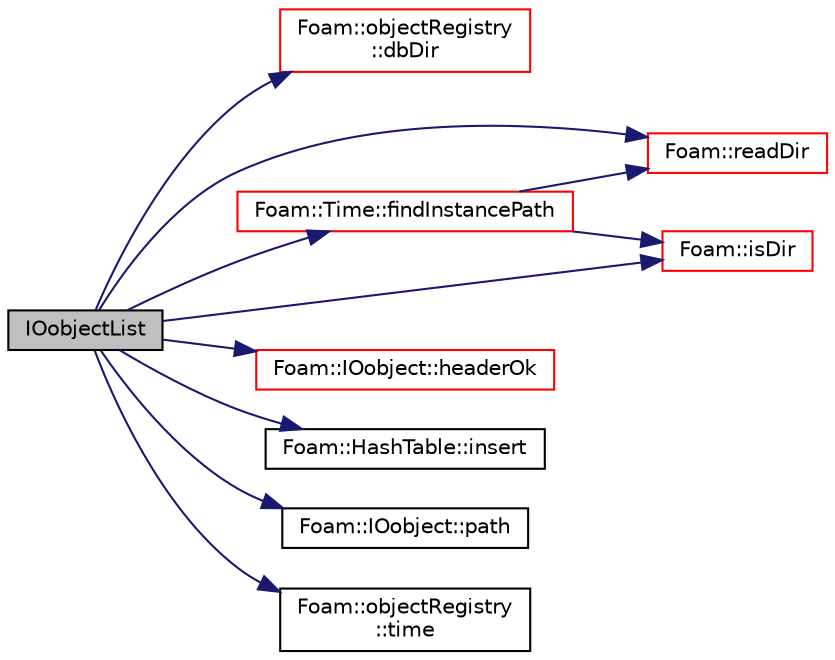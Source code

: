 digraph "IOobjectList"
{
  bgcolor="transparent";
  edge [fontname="Helvetica",fontsize="10",labelfontname="Helvetica",labelfontsize="10"];
  node [fontname="Helvetica",fontsize="10",shape=record];
  rankdir="LR";
  Node1 [label="IOobjectList",height=0.2,width=0.4,color="black", fillcolor="grey75", style="filled", fontcolor="black"];
  Node1 -> Node2 [color="midnightblue",fontsize="10",style="solid",fontname="Helvetica"];
  Node2 [label="Foam::objectRegistry\l::dbDir",height=0.2,width=0.4,color="red",URL="$a01729.html#a67b30e5633d486ff299537406b0ca471",tooltip="Local directory path of this objectRegistry relative to the time. "];
  Node1 -> Node3 [color="midnightblue",fontsize="10",style="solid",fontname="Helvetica"];
  Node3 [label="Foam::Time::findInstancePath",height=0.2,width=0.4,color="red",URL="$a02693.html#ae3ea322744b500f4df4960a1bab16848",tooltip="Search the case for the time directory path. "];
  Node3 -> Node4 [color="midnightblue",fontsize="10",style="solid",fontname="Helvetica"];
  Node4 [label="Foam::readDir",height=0.2,width=0.4,color="red",URL="$a10887.html#aca2d5f76614fa6c285dbc8b7e87ac7c4",tooltip="Read a directory and return the entries as a string list. "];
  Node3 -> Node5 [color="midnightblue",fontsize="10",style="solid",fontname="Helvetica"];
  Node5 [label="Foam::isDir",height=0.2,width=0.4,color="red",URL="$a10887.html#a9c9cf5d33b9c5961f835aefe5d860c5a",tooltip="Does the name exist as a DIRECTORY in the file system? "];
  Node1 -> Node6 [color="midnightblue",fontsize="10",style="solid",fontname="Helvetica"];
  Node6 [label="Foam::IOobject::headerOk",height=0.2,width=0.4,color="red",URL="$a01195.html#a9d4879c850ce41d945ff77e788de3a23",tooltip="Read and check header info. "];
  Node1 -> Node7 [color="midnightblue",fontsize="10",style="solid",fontname="Helvetica"];
  Node7 [label="Foam::HashTable::insert",height=0.2,width=0.4,color="black",URL="$a00994.html#a5eee1e0e199ad59b9cb3916cd42156e0",tooltip="Insert a new hashedEntry. "];
  Node1 -> Node5 [color="midnightblue",fontsize="10",style="solid",fontname="Helvetica"];
  Node1 -> Node8 [color="midnightblue",fontsize="10",style="solid",fontname="Helvetica"];
  Node8 [label="Foam::IOobject::path",height=0.2,width=0.4,color="black",URL="$a01195.html#a64f21303d7e52f52cda7be219af9ef54",tooltip="Return complete path. "];
  Node1 -> Node4 [color="midnightblue",fontsize="10",style="solid",fontname="Helvetica"];
  Node1 -> Node9 [color="midnightblue",fontsize="10",style="solid",fontname="Helvetica"];
  Node9 [label="Foam::objectRegistry\l::time",height=0.2,width=0.4,color="black",URL="$a01729.html#a48fcf6de2789aff6b430b5fc1a05693f",tooltip="Return time. "];
}
